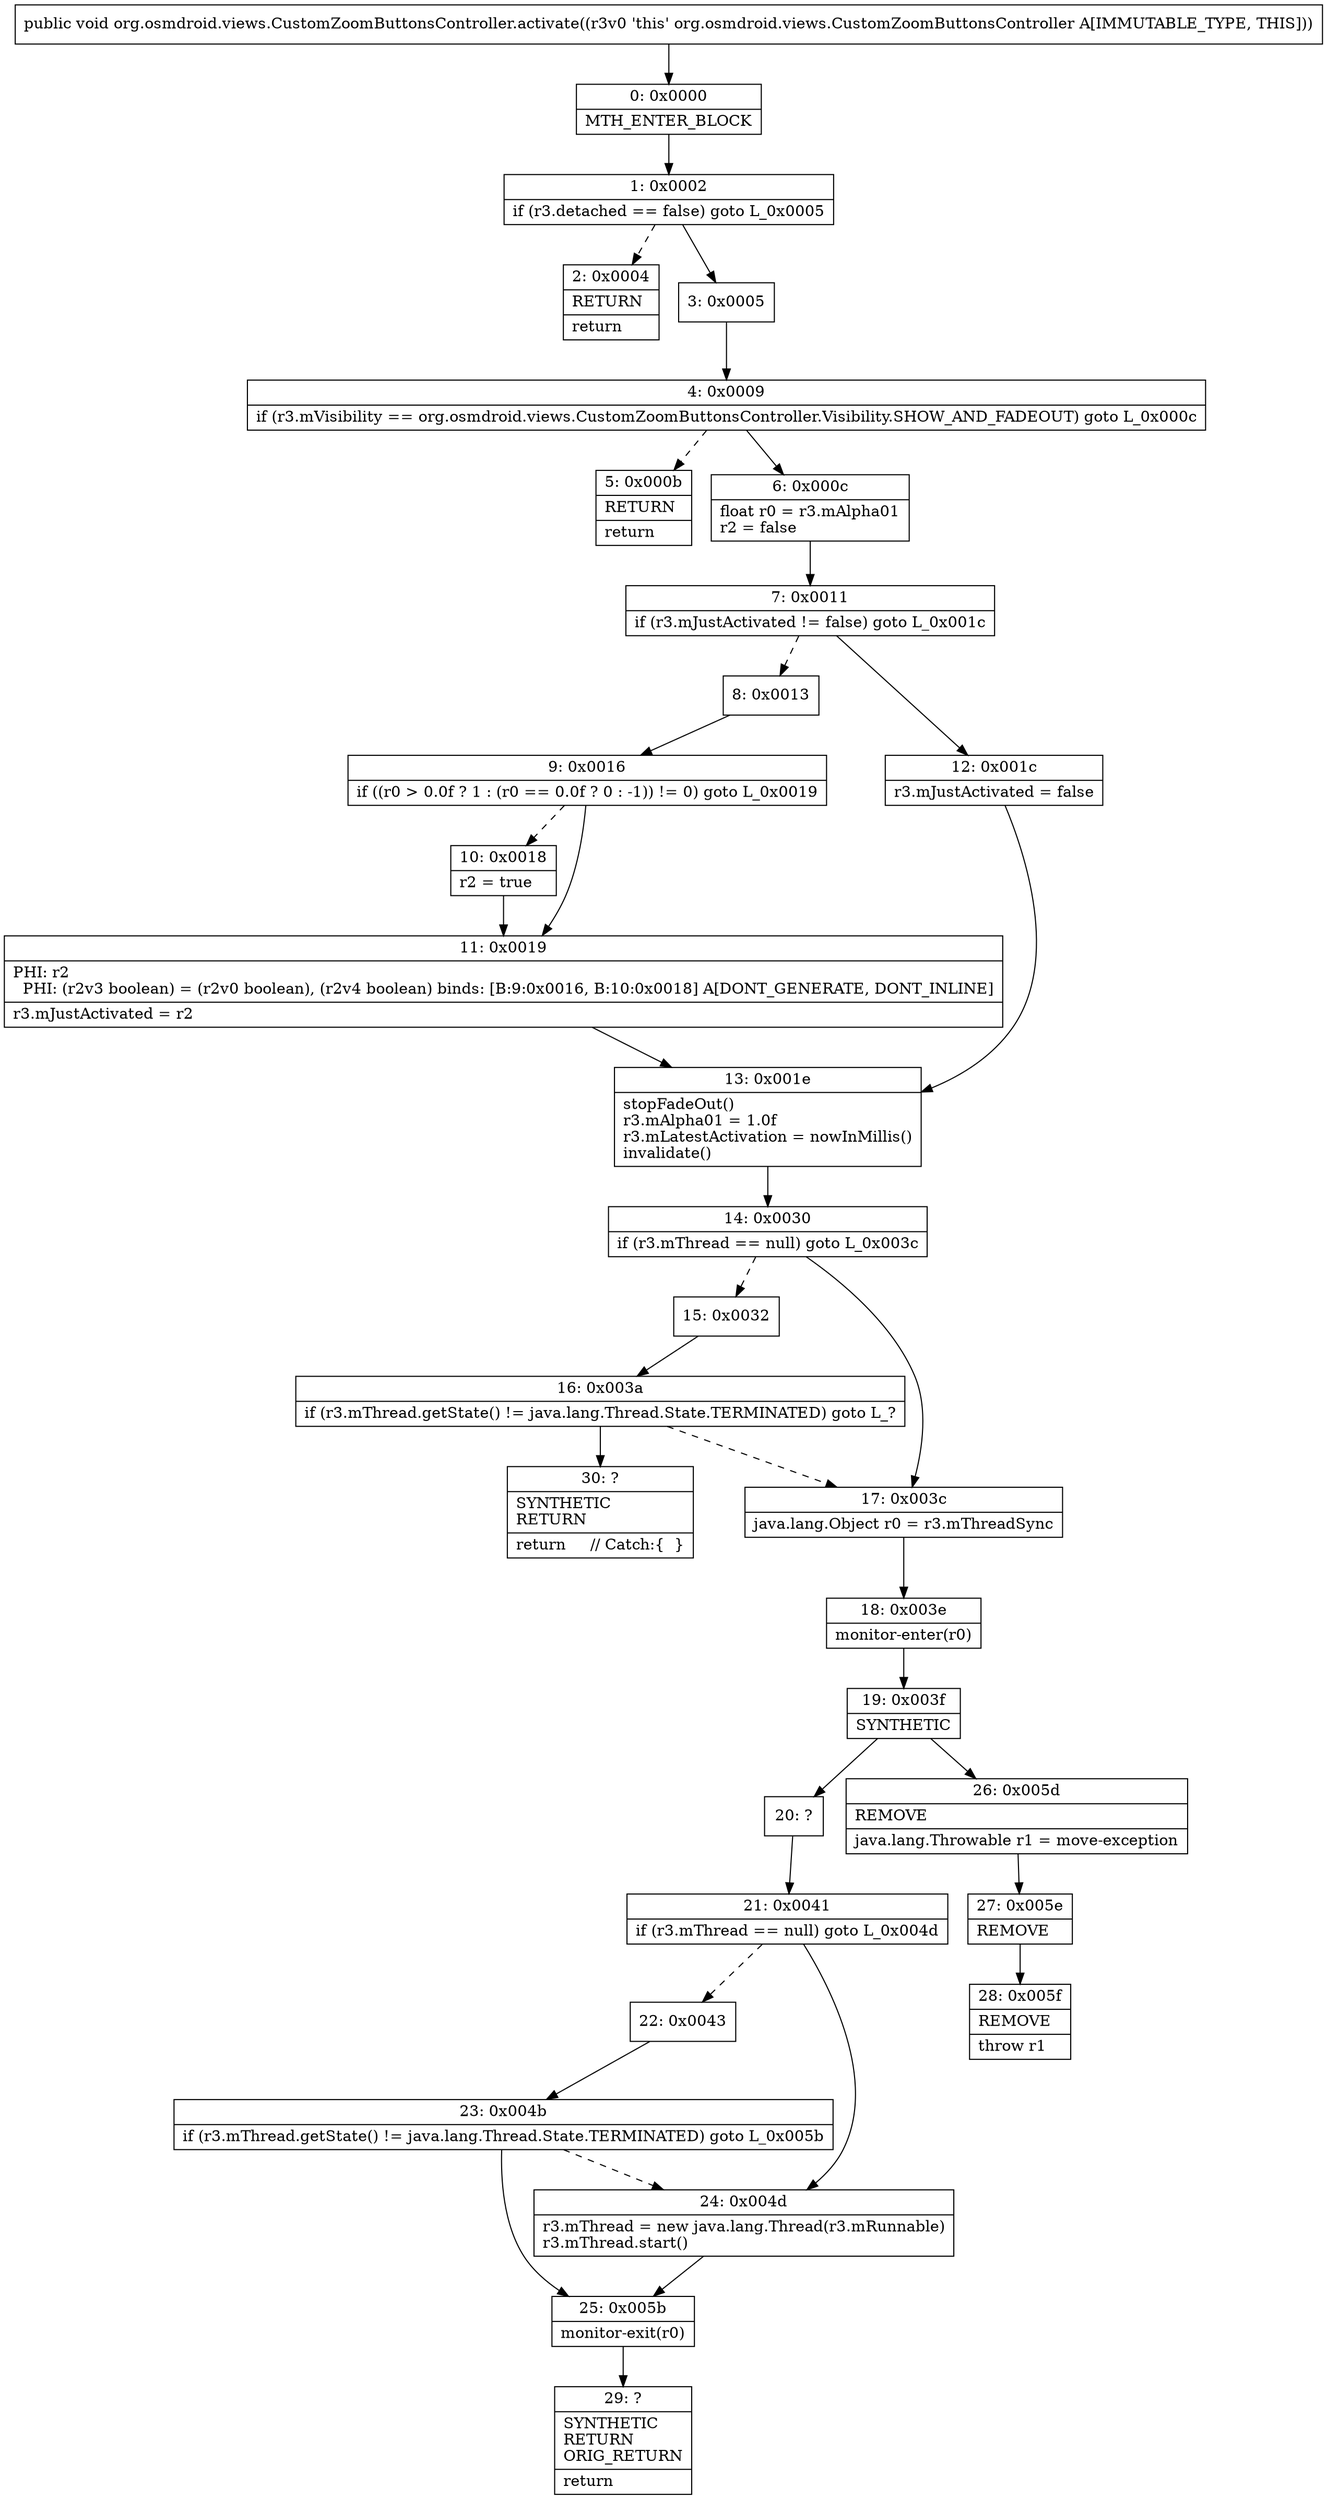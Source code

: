 digraph "CFG fororg.osmdroid.views.CustomZoomButtonsController.activate()V" {
Node_0 [shape=record,label="{0\:\ 0x0000|MTH_ENTER_BLOCK\l}"];
Node_1 [shape=record,label="{1\:\ 0x0002|if (r3.detached == false) goto L_0x0005\l}"];
Node_2 [shape=record,label="{2\:\ 0x0004|RETURN\l|return\l}"];
Node_3 [shape=record,label="{3\:\ 0x0005}"];
Node_4 [shape=record,label="{4\:\ 0x0009|if (r3.mVisibility == org.osmdroid.views.CustomZoomButtonsController.Visibility.SHOW_AND_FADEOUT) goto L_0x000c\l}"];
Node_5 [shape=record,label="{5\:\ 0x000b|RETURN\l|return\l}"];
Node_6 [shape=record,label="{6\:\ 0x000c|float r0 = r3.mAlpha01\lr2 = false\l}"];
Node_7 [shape=record,label="{7\:\ 0x0011|if (r3.mJustActivated != false) goto L_0x001c\l}"];
Node_8 [shape=record,label="{8\:\ 0x0013}"];
Node_9 [shape=record,label="{9\:\ 0x0016|if ((r0 \> 0.0f ? 1 : (r0 == 0.0f ? 0 : \-1)) != 0) goto L_0x0019\l}"];
Node_10 [shape=record,label="{10\:\ 0x0018|r2 = true\l}"];
Node_11 [shape=record,label="{11\:\ 0x0019|PHI: r2 \l  PHI: (r2v3 boolean) = (r2v0 boolean), (r2v4 boolean) binds: [B:9:0x0016, B:10:0x0018] A[DONT_GENERATE, DONT_INLINE]\l|r3.mJustActivated = r2\l}"];
Node_12 [shape=record,label="{12\:\ 0x001c|r3.mJustActivated = false\l}"];
Node_13 [shape=record,label="{13\:\ 0x001e|stopFadeOut()\lr3.mAlpha01 = 1.0f\lr3.mLatestActivation = nowInMillis()\linvalidate()\l}"];
Node_14 [shape=record,label="{14\:\ 0x0030|if (r3.mThread == null) goto L_0x003c\l}"];
Node_15 [shape=record,label="{15\:\ 0x0032}"];
Node_16 [shape=record,label="{16\:\ 0x003a|if (r3.mThread.getState() != java.lang.Thread.State.TERMINATED) goto L_?\l}"];
Node_17 [shape=record,label="{17\:\ 0x003c|java.lang.Object r0 = r3.mThreadSync\l}"];
Node_18 [shape=record,label="{18\:\ 0x003e|monitor\-enter(r0)\l}"];
Node_19 [shape=record,label="{19\:\ 0x003f|SYNTHETIC\l}"];
Node_20 [shape=record,label="{20\:\ ?}"];
Node_21 [shape=record,label="{21\:\ 0x0041|if (r3.mThread == null) goto L_0x004d\l}"];
Node_22 [shape=record,label="{22\:\ 0x0043}"];
Node_23 [shape=record,label="{23\:\ 0x004b|if (r3.mThread.getState() != java.lang.Thread.State.TERMINATED) goto L_0x005b\l}"];
Node_24 [shape=record,label="{24\:\ 0x004d|r3.mThread = new java.lang.Thread(r3.mRunnable)\lr3.mThread.start()\l}"];
Node_25 [shape=record,label="{25\:\ 0x005b|monitor\-exit(r0)\l}"];
Node_26 [shape=record,label="{26\:\ 0x005d|REMOVE\l|java.lang.Throwable r1 = move\-exception\l}"];
Node_27 [shape=record,label="{27\:\ 0x005e|REMOVE\l}"];
Node_28 [shape=record,label="{28\:\ 0x005f|REMOVE\l|throw r1\l}"];
Node_29 [shape=record,label="{29\:\ ?|SYNTHETIC\lRETURN\lORIG_RETURN\l|return\l}"];
Node_30 [shape=record,label="{30\:\ ?|SYNTHETIC\lRETURN\l|return     \/\/ Catch:\{  \}\l}"];
MethodNode[shape=record,label="{public void org.osmdroid.views.CustomZoomButtonsController.activate((r3v0 'this' org.osmdroid.views.CustomZoomButtonsController A[IMMUTABLE_TYPE, THIS])) }"];
MethodNode -> Node_0;
Node_0 -> Node_1;
Node_1 -> Node_2[style=dashed];
Node_1 -> Node_3;
Node_3 -> Node_4;
Node_4 -> Node_5[style=dashed];
Node_4 -> Node_6;
Node_6 -> Node_7;
Node_7 -> Node_8[style=dashed];
Node_7 -> Node_12;
Node_8 -> Node_9;
Node_9 -> Node_10[style=dashed];
Node_9 -> Node_11;
Node_10 -> Node_11;
Node_11 -> Node_13;
Node_12 -> Node_13;
Node_13 -> Node_14;
Node_14 -> Node_15[style=dashed];
Node_14 -> Node_17;
Node_15 -> Node_16;
Node_16 -> Node_17[style=dashed];
Node_16 -> Node_30;
Node_17 -> Node_18;
Node_18 -> Node_19;
Node_19 -> Node_20;
Node_19 -> Node_26;
Node_20 -> Node_21;
Node_21 -> Node_22[style=dashed];
Node_21 -> Node_24;
Node_22 -> Node_23;
Node_23 -> Node_24[style=dashed];
Node_23 -> Node_25;
Node_24 -> Node_25;
Node_25 -> Node_29;
Node_26 -> Node_27;
Node_27 -> Node_28;
}


